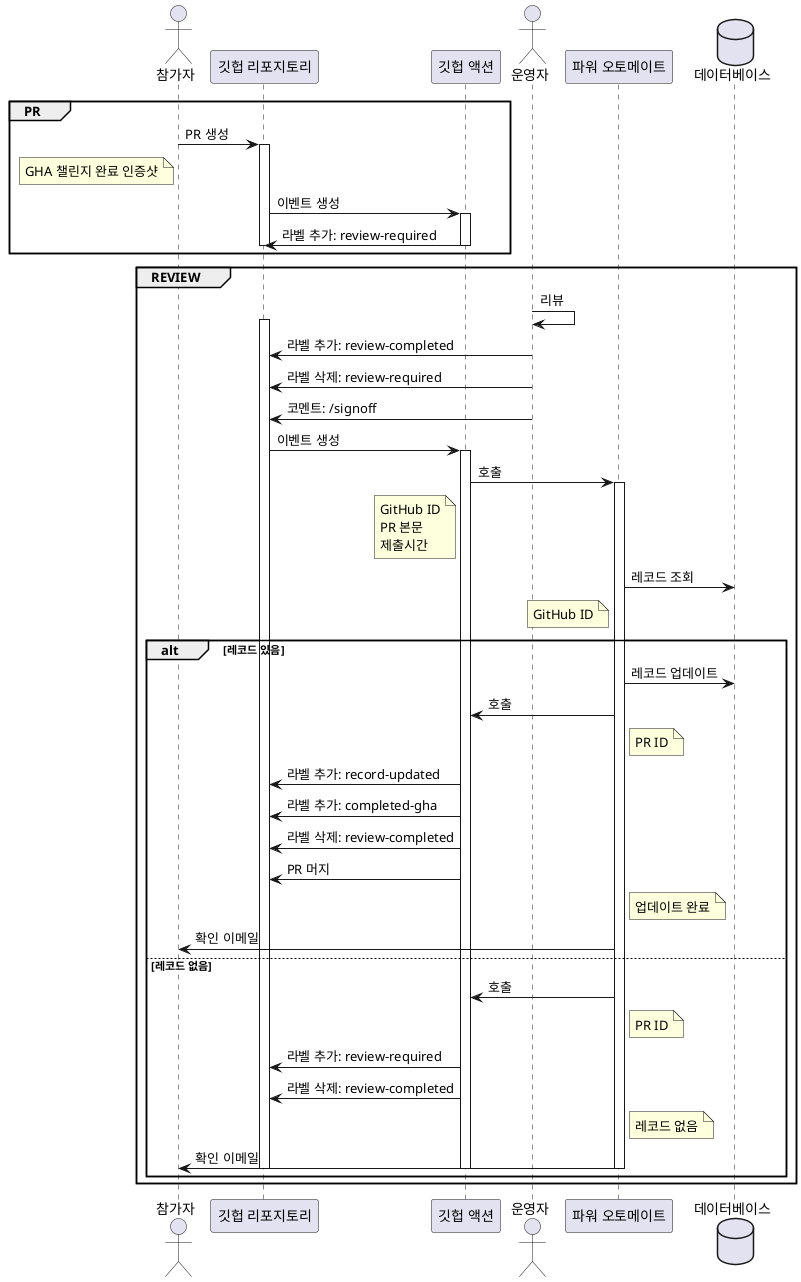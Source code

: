 @startuml

actor 참가자 as P
participant "깃헙 리포지토리" as REPO
participant "깃헙 액션" as GHA
actor 운영자 as OP
participant "파워 오토메이트" as PA
database 데이터베이스 as DB

group PR
    P -> REPO: PR 생성
    note left of P
        GHA 챌린지 완료 인증샷
    end note

    activate REPO
    REPO -> GHA: 이벤트 생성
    activate GHA
    GHA -> REPO: 라벨 추가: review-required
    deactivate GHA
    deactivate REPO
end

group REVIEW
    OP -> OP: 리뷰

    activate REPO
    OP -> REPO: 라벨 추가: review-completed
    OP -> REPO: 라벨 삭제: review-required
    OP -> REPO: 코멘트: /signoff
    REPO -> GHA: 이벤트 생성

    activate GHA
    GHA -> PA: 호출
    note left of GHA
        GitHub ID
        PR 본문
        제출시간
    end note

    activate PA
    PA -> DB: 레코드 조회
    note left of PA
        GitHub ID
    end note

    alt 레코드 있음
        PA -> DB: 레코드 업데이트
        PA -> GHA: 호출
        note right of PA
            PR ID
        end note
        GHA -> REPO: 라벨 추가: record-updated
        GHA -> REPO: 라벨 추가: completed-gha
        GHA -> REPO: 라벨 삭제: review-completed
        GHA -> REPO: PR 머지
        note right of PA
            업데이트 완료
        end note
        PA -> P: 확인 이메일
    else 레코드 없음
        PA -> GHA: 호출
        note right of PA
            PR ID
        end note
        GHA -> REPO: 라벨 추가: review-required
        GHA -> REPO: 라벨 삭제: review-completed
        note right of PA
            레코드 없음
        end note
        PA -> P: 확인 이메일

        deactivate PA
        deactivate GHA
        deactivate REPO
    end
end

@enduml
